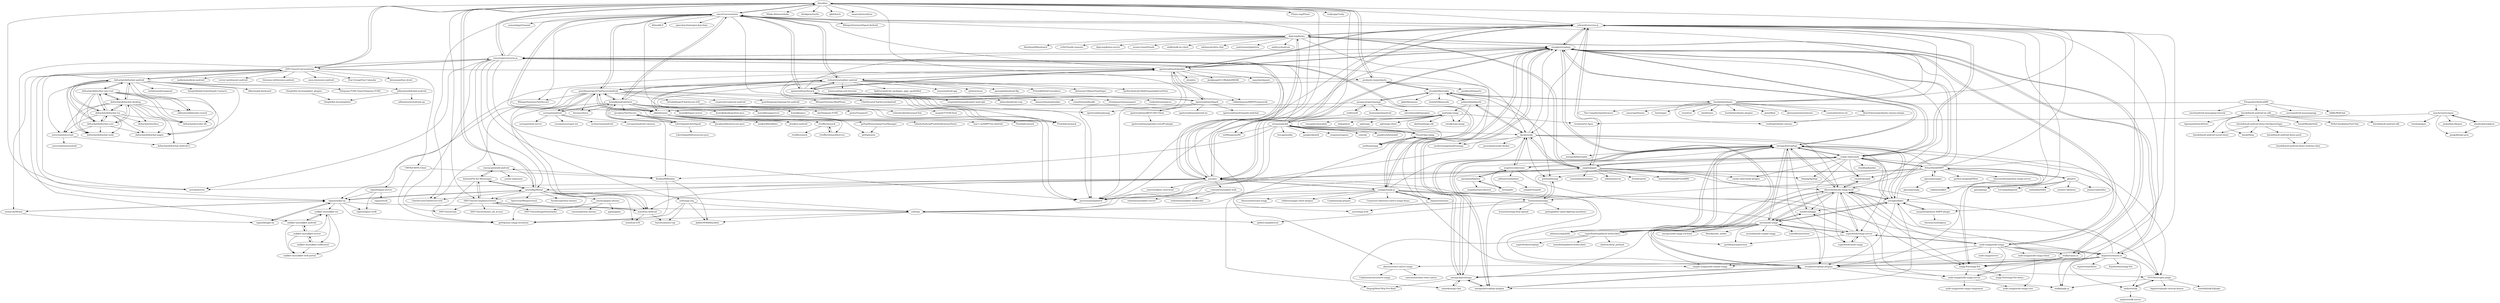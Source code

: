 digraph G {
"dino/dino" -> "siacs/Conversations"
"dino/dino" -> "movim/movim" ["e"=1]
"dino/dino" -> "conversejs/converse.js"
"dino/dino" -> "iNPUTmice/Conversations"
"dino/dino" -> "anurodhp/Monal"
"dino/dino" -> "profanity-im/profanity"
"dino/dino" -> "Nheko-Reborn/nheko" ["e"=1]
"dino/dino" -> "bleakgrey/tootle" ["e"=1]
"dino/dino" -> "gkdr/lurch" ["e"=1]
"dino/dino" -> "omarroth/invidious" ["e"=1]
"dino/dino" -> "processone/ejabberd" ["e"=1]
"dino/dino" -> "iNPUTmice/ComplianceTester"
"dino/dino" -> "Plume-org/Plume" ["e"=1]
"dino/dino" -> "xsf/xeps"
"dino/dino" -> "tuskyapp/Tusky" ["e"=1]
"strophe/strophejs" -> "strophe/strophejs-plugins"
"strophe/strophejs" -> "jcbrand/converse.js"
"strophe/strophejs" -> "xmppjs/xmpp.js"
"strophe/strophejs" -> "metajack/profxmpp"
"strophe/strophejs" -> "metajack/strophejs"
"strophe/strophejs" -> "jsxc/jsxc"
"strophe/strophejs" -> "conversejs/converse.js"
"strophe/strophejs" -> "processone/ejabberd" ["e"=1]
"strophe/strophejs" -> "legastero/stanza.io"
"strophe/strophejs" -> "node-xmpp/node-xmpp"
"strophe/strophejs" -> "candy-chat/candy"
"strophe/strophejs" -> "igniterealtime/Openfire"
"strophe/strophejs" -> "dhruvbird/node-xmpp-bosh"
"strophe/strophejs" -> "sstrigler/JSJaC"
"strophe/strophejs" -> "legastero/stanza"
"deltachat/deltachat-core-rust" -> "deltachat/deltachat-desktop"
"deltachat/deltachat-core-rust" -> "deltachat/deltachat-ios"
"deltachat/deltachat-core-rust" -> "deltachat/deltachat-android"
"deltachat/deltachat-core-rust" -> "deltachat/provider-db"
"deltachat/deltachat-core-rust" -> "deltachat/deltachat-pages"
"deltachat/deltachat-core-rust" -> "deltachat/deltachat-node"
"deltachat/deltachat-core-rust" -> "adbenitez/deltachat-cursed"
"deltachat/deltachat-core-rust" -> "deltachat/deltachat-core"
"deltachat/deltachat-core-rust" -> "deltachat/deltachat-android-ii"
"deltachat/deltachat-desktop" -> "deltachat/deltachat-android"
"deltachat/deltachat-desktop" -> "deltachat/deltachat-core-rust"
"deltachat/deltachat-desktop" -> "deltachat/deltachat-ios"
"deltachat/deltachat-desktop" -> "deltachat/deltachat-core"
"deltachat/deltachat-desktop" -> "deltachat/provider-db"
"deltachat/deltachat-desktop" -> "deltachat/deltachat-node"
"deltachat/deltachat-desktop" -> "adbenitez/deltachat-cursed"
"deltachat/deltachat-desktop" -> "deltachat/deltachat-pages"
"deltachat/deltachat-desktop" -> "autocrypt/autocrypt"
"deltachat/deltachat-desktop" -> "deltachat/deltachat-android-ii"
"deltachat/deltachat-desktop" -> "deltachat/interface"
"bjc/prosody" -> "prosody/prosody-docker"
"bjc/prosody" -> "negativecode/vines"
"bjc/prosody" -> "jappix/jappix"
"bjc/prosody" -> "ESTOS/strophe.jingle"
"bjc/prosody" -> "strophe/strophejs"
"bjc/prosody" -> "jabberd2/jabberd2"
"bjc/prosody" -> "metajack/strophejs"
"bjc/prosody" -> "poezio/slixmpp"
"bjc/prosody" -> "xsf/xeps"
"bjc/prosody" -> "modernxmpp/modernxmpp"
"bjc/prosody" -> "dhruvbird/node-xmpp-bosh"
"legastero/stanza" -> "xmppjs/xmpp.js"
"legastero/stanza" -> "nioc/xmpp-web"
"jabberd2/jabberd2" -> "strophe/libstrophe"
"jabberd2/jabberd2" -> "bjc/prosody"
"jabberd2/jabberd2" -> "mattn/go-xmpp"
"jabberd2/jabberd2" -> "ratnikov/go-xmpp"
"deltachat/deltachat-android" -> "deltachat/deltachat-desktop"
"deltachat/deltachat-android" -> "deltachat/deltachat-core"
"deltachat/deltachat-android" -> "deltachat/deltachat-core-rust"
"deltachat/deltachat-android" -> "deltachat/deltachat-ios"
"deltachat/deltachat-android" -> "deltachat/deltachat-pages"
"deltachat/deltachat-android" -> "autocrypt/autocrypt"
"deltachat/deltachat-android" -> "rkkr/simple-keyboard" ["e"=1]
"deltachat/deltachat-android" -> "deltachat/provider-db"
"deltachat/deltachat-android" -> "deltachat/deltachat-node"
"deltachat/deltachat-android" -> "adbenitez/deltachat-cursed"
"deltachat/deltachat-android" -> "iNPUTmice/Conversations"
"deltachat/deltachat-android" -> "adbenitez/deltalab-android"
"deltachat/deltachat-android" -> "neilalexander/yggmail" ["e"=1]
"deltachat/deltachat-android" -> "SimpleMobileTools/Simple-Contacts" ["e"=1]
"deltachat/deltachat-android" -> "Telegram-FOSS-Team/Telegram-FOSS" ["e"=1]
"siacs/Conversations" -> "redsolution/xabber-android"
"siacs/Conversations" -> "dino/dino"
"siacs/Conversations" -> "igniterealtime/Smack"
"siacs/Conversations" -> "guardianproject/ChatSecureAndroid"
"siacs/Conversations" -> "k9mail/k-9" ["e"=1]
"siacs/Conversations" -> "processone/ejabberd" ["e"=1]
"siacs/Conversations" -> "open-keychain/open-keychain" ["e"=1]
"siacs/Conversations" -> "ChatSecure/ChatSecure-iOS" ["e"=1]
"siacs/Conversations" -> "pfleidi/yaxim"
"siacs/Conversations" -> "WhisperSystems/TextSecure" ["e"=1]
"siacs/Conversations" -> "kontalk/androidclient"
"siacs/Conversations" -> "WhisperSystems/Signal-Android" ["e"=1]
"siacs/Conversations" -> "osmandapp/Osmand" ["e"=1]
"siacs/Conversations" -> "jcbrand/converse.js"
"siacs/Conversations" -> "Flowdalic/asmack" ["e"=1]
"maxpowel/jQuery-XMPP-plugin" -> "sstrigler/JSJaC"
"maxpowel/jQuery-XMPP-plugin" -> "theozaurus/frabjous"
"deltachat/deltachat-core" -> "deltachat/deltachat-android"
"deltachat/deltachat-core" -> "deltachat/deltachat-ios"
"deltachat/deltachat-core" -> "deltachat/deltachat-pages"
"deltachat/deltachat-core" -> "deltachat/deltachat-node"
"deltachat/deltachat-core" -> "autocrypt/autocrypt"
"deltachat/deltachat-core" -> "deltachat/deltachat-desktop"
"xmppjs/xmpp.js" -> "strophe/strophejs"
"xmppjs/xmpp.js" -> "conversejs/converse.js"
"xmppjs/xmpp.js" -> "legastero/stanza"
"xmppjs/xmpp.js" -> "simple-xmpp/node-simple-xmpp"
"xmppjs/xmpp.js" -> "jsxc/jsxc"
"xmppjs/xmpp.js" -> "strophe/strophejs-plugins"
"xmppjs/xmpp.js" -> "telldus/xmppjs-client-plugins"
"xmppjs/xmpp.js" -> "legastero/stanza.io"
"xmppjs/xmpp.js" -> "processone/ejabberd" ["e"=1]
"xmppjs/xmpp.js" -> "Crypho/xmpp-plugins"
"xmppjs/xmpp.js" -> "ConnectyCube/react-native-xmpp-demo"
"xmppjs/xmpp.js" -> "aksonov/react-native-xmpp"
"xmppjs/xmpp.js" -> "bjc/prosody"
"xmppjs/xmpp.js" -> "horazont/aioxmpp"
"xmppjs/xmpp.js" -> "bluszcz/awesome-xmpp"
"conversejs/converse.js" -> "xmppjs/xmpp.js"
"conversejs/converse.js" -> "strophe/strophejs"
"conversejs/converse.js" -> "dino/dino"
"conversejs/converse.js" -> "jsxc/jsxc"
"conversejs/converse.js" -> "legastero/stanza"
"conversejs/converse.js" -> "iNPUTmice/Conversations"
"conversejs/converse.js" -> "xsf/xmpp.org"
"conversejs/converse.js" -> "processone/ejabberd" ["e"=1]
"conversejs/converse.js" -> "igniterealtime/Openfire"
"conversejs/converse.js" -> "tigase/siskin-im"
"conversejs/converse.js" -> "anurodhp/Monal"
"conversejs/converse.js" -> "movim/movim" ["e"=1]
"conversejs/converse.js" -> "cmeng-git/atalk-android"
"conversejs/converse.js" -> "siacs/Conversations"
"conversejs/converse.js" -> "iNPUTmice/caas"
"JavaJens/TextSecure" -> "xmikos/fdroiddata"
"JavaJens/TextSecure" -> "JavaJens/libtextsecure-java"
"JavaJens/TextSecure" -> "LibreSignal/LibreSignal"
"boothj5/profanity" -> "ReneVolution/profanity-omemo-plugin"
"boothj5/profanity" -> "boothj5/profanity-plugins"
"boothj5/profanity" -> "strophe/libstrophe"
"boothj5/profanity" -> "geier/khal" ["e"=1]
"boothj5/profanity" -> "dino/dino"
"boothj5/profanity" -> "reedts/profanity-omemo"
"boothj5/profanity" -> "siacs/Conversations"
"boothj5/profanity" -> "akrennmair/newsbeuter" ["e"=1]
"boothj5/profanity" -> "cryptodotis/irssi-otr" ["e"=1]
"boothj5/profanity" -> "The-Compiler/qutebrowser" ["e"=1]
"boothj5/profanity" -> "naxuroqa/Venom" ["e"=1]
"boothj5/profanity" -> "jcbrand/converse.js"
"boothj5/profanity" -> "hut/ranger" ["e"=1]
"boothj5/profanity" -> "irssi/irssi" ["e"=1]
"boothj5/profanity" -> "sboli/twmn" ["e"=1]
"candy-chat/candy" -> "candy-chat/candy-plugins"
"candy-chat/candy" -> "jcbrand/converse.js"
"candy-chat/candy" -> "metajack/strophejs"
"candy-chat/candy" -> "jappix/jappix"
"candy-chat/candy" -> "strophe/strophejs"
"candy-chat/candy" -> "metajack/strophejs-plugins"
"candy-chat/candy" -> "sstrigler/JSJaC"
"candy-chat/candy" -> "strophe/strophejs-plugins"
"candy-chat/candy" -> "metajack/profxmpp"
"candy-chat/candy" -> "negativecode/vines"
"candy-chat/candy" -> "cloudfuji/kandan" ["e"=1]
"candy-chat/candy" -> "twonds/punjab"
"candy-chat/candy" -> "thepug/Speeqe"
"candy-chat/candy" -> "fritzy/SleekXMPP"
"candy-chat/candy" -> "ESTOS/strophe.jingle"
"node-xmpp/node-xmpp" -> "superfeedr/xmpp-server"
"node-xmpp/node-xmpp" -> "node-xmpp/node-xmpp-server"
"node-xmpp/node-xmpp" -> "simple-xmpp/node-simple-xmpp"
"node-xmpp/node-xmpp" -> "strophe/strophejs"
"node-xmpp/node-xmpp" -> "dhruvbird/node-xmpp-bosh"
"node-xmpp/node-xmpp" -> "node-xmpp/node-xmpp-client"
"node-xmpp/node-xmpp" -> "node-xmpp/server"
"node-xmpp/node-xmpp" -> "legastero/stanza.io"
"node-xmpp/node-xmpp" -> "andyet/otalk"
"node-xmpp/node-xmpp" -> "otalk/stanza.io"
"node-xmpp/node-xmpp" -> "strophe/strophejs-plugins"
"node-xmpp/node-xmpp" -> "jcbrand/converse.js"
"surespot/android" -> "surespot/web-server"
"surespot/android" -> "surespot/surespot-ios"
"surespot/android" -> "kontalk/androidclient"
"surespot/android" -> "guardianproject/ChatSecureAndroid"
"surespot/android" -> "cyclestreets/android" ["e"=1]
"surespot/android" -> "surespot/android-common"
"guardianproject/ChatSecureAndroid" -> "siacs/Conversations"
"guardianproject/ChatSecureAndroid" -> "redsolution/xabber-android"
"guardianproject/ChatSecureAndroid" -> "jitsi/jitsi-android" ["e"=1]
"guardianproject/ChatSecureAndroid" -> "WhisperSystems/TextSecure" ["e"=1]
"guardianproject/ChatSecureAndroid" -> "ChatSecure/ChatSecure-iOS" ["e"=1]
"guardianproject/ChatSecureAndroid" -> "WhisperSystems/RedPhone" ["e"=1]
"guardianproject/ChatSecureAndroid" -> "kontalk/androidclient"
"guardianproject/ChatSecureAndroid" -> "pfleidi/yaxim"
"guardianproject/ChatSecureAndroid" -> "zom/Zom-Android"
"guardianproject/ChatSecureAndroid" -> "Astonex/Antox" ["e"=1]
"guardianproject/ChatSecureAndroid" -> "chrisballinger/ChatSecure-iOS"
"guardianproject/ChatSecureAndroid" -> "surespot/android"
"guardianproject/ChatSecureAndroid" -> "ChatSecure/ChatSecureAndroid"
"guardianproject/ChatSecureAndroid" -> "cryptocat/cryptocat-android" ["e"=1]
"guardianproject/ChatSecureAndroid" -> "guardianproject/gnupg-for-android" ["e"=1]
"metajack/strophejs" -> "metajack/strophejs-plugins"
"metajack/strophejs" -> "sstrigler/JSJaC"
"metajack/strophejs" -> "astro/node-xmpp"
"metajack/strophejs" -> "metajack/profxmpp"
"metajack/strophejs" -> "strophe/strophejs"
"metajack/strophejs" -> "superfeedr/ejabberd-websockets"
"metajack/strophejs" -> "twonds/punjab"
"metajack/strophejs" -> "candy-chat/candy"
"metajack/strophejs" -> "abhinavsingh/JAXL"
"metajack/strophejs" -> "dhruvbird/node-xmpp-bosh"
"metajack/strophejs" -> "mwild1/xmppjs"
"metajack/strophejs" -> "metajack/libstrophe"
"metajack/strophejs" -> "maxpowel/jQuery-XMPP-plugin"
"metajack/strophejs" -> "superfeedr/xmpp-server"
"metajack/strophejs" -> "strophe/strophejs-plugins"
"redsolution/xabber-android" -> "siacs/Conversations"
"redsolution/xabber-android" -> "Flowdalic/asmack" ["e"=1]
"redsolution/xabber-android" -> "igniterealtime/Smack"
"redsolution/xabber-android" -> "Splitter/android_packages_apps_apolloMod" ["e"=1]
"redsolution/xabber-android" -> "pfleidi/yaxim"
"redsolution/xabber-android" -> "guardianproject/ChatSecureAndroid"
"redsolution/xabber-android" -> "eoecn/android-app" ["e"=1]
"redsolution/xabber-android" -> "qii/weiciyuan" ["e"=1]
"redsolution/xabber-android" -> "openaphid/android-flip" ["e"=1]
"redsolution/xabber-android" -> "Prototik/HoloEverywhere" ["e"=1]
"redsolution/xabber-android" -> "jfeinstein10/JazzyViewPager" ["e"=1]
"redsolution/xabber-android" -> "tjerkw/Android-SlideExpandableListView" ["e"=1]
"redsolution/xabber-android" -> "processone/ejabberd" ["e"=1]
"redsolution/xabber-android" -> "igniterealtime/Openfire"
"redsolution/xabber-android" -> "bauerca/drag-sort-listview" ["e"=1]
"iNPUTmice/Conversations" -> "dino/dino"
"iNPUTmice/Conversations" -> "tigase/siskin-im"
"iNPUTmice/Conversations" -> "conversejs/converse.js"
"iNPUTmice/Conversations" -> "mollyim/mollyim-android" ["e"=1]
"iNPUTmice/Conversations" -> "vector-im/element-android" ["e"=1]
"iNPUTmice/Conversations" -> "threema-ch/threema-android" ["e"=1]
"iNPUTmice/Conversations" -> "deltachat/deltachat-android"
"iNPUTmice/Conversations" -> "monal-im/Monal"
"iNPUTmice/Conversations" -> "movim/movim" ["e"=1]
"iNPUTmice/Conversations" -> "oxen-io/session-android" ["e"=1]
"iNPUTmice/Conversations" -> "profanity-im/profanity"
"iNPUTmice/Conversations" -> "Etar-Group/Etar-Calendar" ["e"=1]
"iNPUTmice/Conversations" -> "snikket-im/snikket-android"
"iNPUTmice/Conversations" -> "kitsunyan/foxy-droid" ["e"=1]
"iNPUTmice/Conversations" -> "UWPX/UWPX-Client"
"jcbrand/converse.js" -> "candy-chat/candy"
"jcbrand/converse.js" -> "strophe/strophejs"
"jcbrand/converse.js" -> "jsxc/jsxc"
"jcbrand/converse.js" -> "jappix/jappix"
"jcbrand/converse.js" -> "digicoop/kaiwa"
"jcbrand/converse.js" -> "siacs/Conversations"
"jcbrand/converse.js" -> "strophe/strophejs-plugins"
"jcbrand/converse.js" -> "processone/ejabberd" ["e"=1]
"jcbrand/converse.js" -> "legastero/stanza.io"
"jcbrand/converse.js" -> "otalk/stanza.io"
"jcbrand/converse.js" -> "bjc/prosody"
"jcbrand/converse.js" -> "sstrigler/JSJaC"
"jcbrand/converse.js" -> "dino/dino"
"jcbrand/converse.js" -> "xmpp-ftw/xmpp-ftw"
"jcbrand/converse.js" -> "igniterealtime/Openfire"
"igniterealtime/Openfire" -> "igniterealtime/Smack"
"igniterealtime/Openfire" -> "igniterealtime/Spark"
"igniterealtime/Openfire" -> "strophe/strophejs"
"igniterealtime/Openfire" -> "processone/ejabberd" ["e"=1]
"igniterealtime/Openfire" -> "Flowdalic/asmack" ["e"=1]
"igniterealtime/Openfire" -> "siacs/Conversations"
"igniterealtime/Openfire" -> "redsolution/xabber-android"
"igniterealtime/Openfire" -> "conversejs/converse.js"
"igniterealtime/Openfire" -> "jitsi/jitsi" ["e"=1]
"igniterealtime/Openfire" -> "tigase/tigase-server"
"igniterealtime/Openfire" -> "robbiehanson/XMPPFramework" ["e"=1]
"igniterealtime/Openfire" -> "JackJiang2011/MobileIMSDK" ["e"=1]
"igniterealtime/Openfire" -> "esl/MongooseIM" ["e"=1]
"igniterealtime/Openfire" -> "mpusher/mpush" ["e"=1]
"igniterealtime/Openfire" -> "jcbrand/converse.js"
"ortuman/jackal" -> "FluuxIO/go-xmpp"
"ortuman/jackal" -> "mellium/xmpp"
"ortuman/jackal" -> "mattn/go-xmpp"
"ortuman/jackal" -> "oragono/oragono" ["e"=1]
"ortuman/jackal" -> "dino/dino"
"ortuman/jackal" -> "KaidanIM/Kaidan"
"ortuman/jackal" -> "cznic/ql" ["e"=1]
"ortuman/jackal" -> "esl/MongooseIM" ["e"=1]
"ortuman/jackal" -> "conversejs/converse.js"
"ortuman/jackal" -> "gojektech/heimdall" ["e"=1]
"ortuman/jackal" -> "bjc/prosody"
"ortuman/jackal" -> "foxcpp/maddy" ["e"=1]
"ortuman/jackal" -> "google/skylark" ["e"=1]
"ortuman/jackal" -> "nioc/xmpp-web"
"ortuman/jackal" -> "processone/ejabberd" ["e"=1]
"profanity-im/profanity" -> "dino/dino"
"profanity-im/profanity" -> "paulfariello/aparte"
"profanity-im/profanity" -> "strophe/libstrophe"
"profanity-im/profanity" -> "modernxmpp/modernxmpp"
"profanity-im/profanity" -> "tigase/siskin-im"
"qxmpp-project/qxmpp" -> "KaidanIM/Kaidan"
"qxmpp-project/qxmpp" -> "strophe/libstrophe"
"qxmpp-project/qxmpp" -> "nitroshare/qhttpengine" ["e"=1]
"qxmpp-project/qxmpp" -> "swift/swift"
"qxmpp-project/qxmpp" -> "benlau/quickandroid" ["e"=1]
"astro/node-xmpp" -> "mwild1/xmppjs"
"astro/node-xmpp" -> "superfeedr/node-xmpp"
"astro/node-xmpp" -> "superfeedr/xmpp-server"
"astro/node-xmpp" -> "metajack/strophejs"
"astro/node-xmpp" -> "jaredhanson/junction"
"astro/node-xmpp" -> "arunoda/node-simple-xmpp"
"astro/node-xmpp" -> "superfeedr/ejabberd-websockets"
"astro/node-xmpp" -> "dhruvbird/node-xmpp-bosh"
"astro/node-xmpp" -> "sstrigler/JSJaC"
"astro/node-xmpp" -> "abhinavsingh/JAXL"
"astro/node-xmpp" -> "simple-xmpp/node-simple-xmpp"
"astro/node-xmpp" -> "LearnBoost/cluster" ["e"=1]
"astro/node-xmpp" -> "anoopc/node-xmpp-via-bosh"
"astro/node-xmpp" -> "Marak/node_mailer" ["e"=1]
"astro/node-xmpp" -> "metajack/profxmpp"
"ln/xmpp4r" -> "sprsquish/blather"
"omemo/gajim-omemo" -> "iNPUTmice/ImageDownloader"
"omemo/gajim-omemo" -> "gajim/gajim"
"omemo/gajim-omemo" -> "omemo/python-omemo"
"igniterealtime/Spark" -> "igniterealtime/Openfire"
"igniterealtime/Spark" -> "igniterealtime/Smack"
"igniterealtime/Spark" -> "igniterealtime/jxmpp"
"igniterealtime/Spark" -> "igniterealtime/Fastpath-webchat"
"igniterealtime/Spark" -> "igniterealtime/REST-API-Client"
"igniterealtime/Spark" -> "igniterealtime/asterisk-im"
"tigase/beagle-im" -> "tigase/siskin-im"
"ReneVolution/profanity-omemo-plugin" -> "reedts/profanity-omemo"
"thisismedium/python-xmpp-server" -> "ralphm/wokkel"
"igniterealtime/Smack" -> "igniterealtime/Openfire"
"igniterealtime/Smack" -> "Flowdalic/asmack" ["e"=1]
"igniterealtime/Smack" -> "igniterealtime/Spark"
"igniterealtime/Smack" -> "redsolution/xabber-android"
"igniterealtime/Smack" -> "siacs/Conversations"
"igniterealtime/Smack" -> "rockerhieu/emojicon" ["e"=1]
"igniterealtime/Smack" -> "strophe/strophejs"
"igniterealtime/Smack" -> "processone/ejabberd" ["e"=1]
"igniterealtime/Smack" -> "singwhatiwanna/dynamic-load-apk" ["e"=1]
"igniterealtime/Smack" -> "jdamcd/android-crop" ["e"=1]
"igniterealtime/Smack" -> "igniterealtime/jxmpp"
"igniterealtime/Smack" -> "dannytiehui/androidpn" ["e"=1]
"igniterealtime/Smack" -> "yixia/VitamioBundle" ["e"=1]
"igniterealtime/Smack" -> "robbiehanson/XMPPFramework" ["e"=1]
"igniterealtime/Smack" -> "chrisbanes/cheesesquare" ["e"=1]
"bmob/bmob-android-im-sdk" -> "bmob/bmob-android-demo-thirdpartylogin"
"bmob/bmob-android-im-sdk" -> "bmob/bmob-android-social-share"
"bmob/bmob-android-im-sdk" -> "bmob/Shop"
"bmob/bmob-android-im-sdk" -> "bmob/Wonderful2"
"bmob/bmob-android-im-sdk" -> "HelloChenJinJun/TestChat" ["e"=1]
"bmob/bmob-android-im-sdk" -> "bmob/bmob-android-sdk"
"bmob/bmob-android-im-sdk" -> "tigerguixh/QuickNews" ["e"=1]
"deltachat/deltachat-ios" -> "deltachat/deltachat-pages"
"deltachat/deltachat-ios" -> "deltachat/deltachat-core-rust"
"deltachat/deltachat-ios" -> "deltachat/deltachat-core"
"deltachat/deltachat-ios" -> "deltachat/deltachat-android"
"deltachat/deltachat-ios" -> "deltachat/provider-db"
"deltachat/deltachat-ios" -> "deltachat/deltachat-desktop"
"deltachat/deltachat-ios" -> "deltachat/deltachat-node"
"deltachat/deltachat-ios" -> "autocrypt/autocrypt"
"deltachat/deltachat-ios" -> "deltachat/interface"
"kontalk/androidclient" -> "kontalk/desktopclient-java"
"kontalk/androidclient" -> "LibreSignal/LibreSignal"
"kontalk/androidclient" -> "kontalk/xmppserver"
"kontalk/androidclient" -> "zom/Zom-Android"
"kontalk/androidclient" -> "guardianproject/ChatSecureAndroid"
"kontalk/androidclient" -> "siacs/Conversations"
"kontalk/androidclient" -> "kontalk/specs"
"kontalk/androidclient" -> "JavaJens/TextSecure"
"kontalk/androidclient" -> "slp/Telegram-FOSS"
"kontalk/androidclient" -> "grote/Transportr" ["e"=1]
"kontalk/androidclient" -> "surespot/android"
"kontalk/androidclient" -> "kontalk/tigase-server"
"kontalk/androidclient" -> "redsolution/xabber-android"
"kontalk/androidclient" -> "pfleidi/yaxim"
"kontalk/androidclient" -> "Astonex/Antox" ["e"=1]
"mattn/go-xmpp" -> "ratnikov/go-xmpp"
"mattn/go-xmpp" -> "FluuxIO/go-xmpp"
"mattn/go-xmpp" -> "mellium/xmpp"
"mattn/go-xmpp" -> "ortuman/jackal"
"mattn/go-xmpp" -> "nf/goplayer" ["e"=1]
"mattn/go-xmpp" -> "virushuo/Go-Apns"
"mattn/go-xmpp" -> "agl/xmpp" ["e"=1]
"mattn/go-xmpp" -> "agl/xmpp-client" ["e"=1]
"mattn/go-xmpp" -> "skelterjohn/go.uik" ["e"=1]
"mattn/go-xmpp" -> "remogatto/mandala" ["e"=1]
"jsxc/jsxc" -> "strophe/strophejs"
"jsxc/jsxc" -> "jappix/jappix"
"jsxc/jsxc" -> "conversejs/converse.js"
"jsxc/jsxc" -> "jcbrand/converse.js"
"jsxc/jsxc" -> "digicoop/kaiwa"
"jsxc/jsxc" -> "xmppjs/xmpp.js"
"jsxc/jsxc" -> "strophe/strophejs-plugins"
"jsxc/jsxc" -> "anurodhp/Monal"
"jsxc/jsxc" -> "movim/movim" ["e"=1]
"jsxc/jsxc" -> "redsolution/xabber-web"
"jsxc/jsxc" -> "xmpp-ftw/xmpp-ftw"
"jsxc/jsxc" -> "nextcloud/jsxc.nextcloud"
"jsxc/jsxc" -> "zom/Zom-Android"
"jsxc/jsxc" -> "iNPUTmice/ComplianceTester"
"jsxc/jsxc" -> "dino/dino"
"igniterealtime/REST-API-Client" -> "igniterealtime/openfire-restAPI-plugin"
"bmob/bmob-android-demo-thirdpartylogin" -> "bmob/bmob-android-social-share"
"bmob/bmob-android-demo-thirdpartylogin" -> "bmob/Shop"
"bmob/bmob-android-demo-thirdpartylogin" -> "bmob/bmob-android-demo-realtime-data"
"bmob/bmob-android-demo-thirdpartylogin" -> "bmob/bmob-android-demo-push"
"aksonov/react-native-xmpp" -> "easemob/webim-react-native" ["e"=1]
"aksonov/react-native-xmpp" -> "Coditation/reactnative-xmpp"
"redsolution/xabber-web" -> "redsolution/xabber-websocket"
"redsolution/xabber-web" -> "redsolution/xabber-server"
"metajack/profxmpp" -> "strophe/strophejs-plugins"
"metajack/profxmpp" -> "metajack/strophejs-plugins"
"metajack/profxmpp" -> "strophe/strophejs"
"metajack/profxmpp" -> "metajack/strophejs"
"metajack/profxmpp" -> "szimek/xmpp-chat"
"metajack/profxmpp" -> "thepug/Mod-Http-Pre-Bind"
"Pirngruber/AndroidIM" -> "serso/android-messengerpp"
"Pirngruber/AndroidIM" -> "pfleidi/yaxim"
"Pirngruber/AndroidIM" -> "hillfly/WifiChat" ["e"=1]
"Pirngruber/AndroidIM" -> "sinch/android-messaging-tutorial"
"Pirngruber/AndroidIM" -> "bmob/bmob-android-im-sdk"
"negativecode/vines" -> "sprsquish/blather"
"negativecode/vines" -> "adhearsion/blather"
"negativecode/vines" -> "metajack/strophejs"
"negativecode/vines" -> "ln/xmpp4r"
"negativecode/vines" -> "bjc/prosody"
"negativecode/vines" -> "superfeedr/xmpp-server"
"bmob/bmob-android-demo-push" -> "bmob/bmob-android-demo-realtime-data"
"digicoop/kaiwa" -> "digicoop/kaiwa-server"
"digicoop/kaiwa" -> "jsxc/jsxc"
"digicoop/kaiwa" -> "jcbrand/converse.js"
"digicoop/kaiwa" -> "otalk/stanza.io"
"digicoop/kaiwa" -> "moose-team/friends" ["e"=1]
"digicoop/kaiwa" -> "jappix/jappix"
"digicoop/kaiwa" -> "otalk/otalk-im-client"
"digicoop/kaiwa" -> "sdelements/lets-chat" ["e"=1]
"digicoop/kaiwa" -> "siacs/Conversations"
"digicoop/kaiwa" -> "strophe/strophejs"
"digicoop/kaiwa" -> "bjc/prosody"
"digicoop/kaiwa" -> "mattermost/platform" ["e"=1]
"digicoop/kaiwa" -> "andryyy/mailcow" ["e"=1]
"digicoop/kaiwa" -> "libreboard/libreboard" ["e"=1]
"digicoop/kaiwa" -> "rc0x03/node-osmosis" ["e"=1]
"sstrigler/JSJaC" -> "metajack/strophejs"
"sstrigler/JSJaC" -> "maxpowel/jQuery-XMPP-plugin"
"sstrigler/JSJaC" -> "metajack/strophejs-plugins"
"sstrigler/JSJaC" -> "dhruvbird/node-xmpp-bosh"
"sstrigler/JSJaC" -> "strophe/strophejs-plugins"
"sstrigler/JSJaC" -> "strophe/strophejs"
"sstrigler/JSJaC" -> "astro/node-xmpp"
"sstrigler/JSJaC" -> "ESTOS/strophe.jingle"
"sstrigler/JSJaC" -> "mwild1/xmppjs"
"sstrigler/JSJaC" -> "candy-chat/candy"
"xsf/xmpp.org" -> "xsf/xeps"
"xsf/xmpp.org" -> "ge0rg/easy-xmpp-invitation"
"xsf/xmpp.org" -> "bascht/omemo-top"
"xsf/xmpp.org" -> "JabberSPAM/blacklist"
"FluuxIO/go-xmpp" -> "mellium/xmpp"
"FluuxIO/go-xmpp" -> "ortuman/jackal"
"mellium/xmpp" -> "FluuxIO/go-xmpp"
"superfeedr/xmpp-server" -> "superfeedr/node-xmpp"
"superfeedr/xmpp-server" -> "dhruvbird/node-xmpp-bosh"
"superfeedr/xmpp-server" -> "node-xmpp/node-xmpp-server"
"superfeedr/xmpp-server" -> "mwild1/xmppjs"
"superfeedr/xmpp-server" -> "astro/node-xmpp"
"superfeedr/xmpp-server" -> "node-xmpp/node-xmpp"
"superfeedr/xmpp-server" -> "jaredhanson/junction"
"cmeng-git/atalk-android" -> "kriztan/Pix-Art-Messenger"
"cmeng-git/atalk-android" -> "yaxim-org/yaxim"
"cmeng-git/atalk-android" -> "KaidanIM/Kaidan"
"andyet/otalk" -> "andyet/otalk-server"
"andyet/otalk" -> "ESTOS/strophe.jingle"
"dhruvbird/node-xmpp-bosh" -> "superfeedr/xmpp-server"
"dhruvbird/node-xmpp-bosh" -> "twonds/punjab"
"dhruvbird/node-xmpp-bosh" -> "jaredhanson/junction"
"dhruvbird/node-xmpp-bosh" -> "node-xmpp/node-xmpp-server"
"dhruvbird/node-xmpp-bosh" -> "superfeedr/ejabberd-websockets"
"dhruvbird/node-xmpp-bosh" -> "xmpp-ftw/xmpp-ftw"
"dhruvbird/node-xmpp-bosh" -> "metajack/strophejs"
"dhruvbird/node-xmpp-bosh" -> "mwild1/xmppjs"
"dhruvbird/node-xmpp-bosh" -> "sstrigler/JSJaC"
"dhruvbird/node-xmpp-bosh" -> "astro/node-xmpp"
"dhruvbird/node-xmpp-bosh" -> "superfeedr/node-xmpp"
"legastero/stanza.io" -> "xmpp-ftw/xmpp-ftw"
"legastero/stanza.io" -> "lloydwatkin/xmpp-ftw"
"legastero/stanza.io" -> "andyet/otalk"
"legastero/stanza.io" -> "strophe/strophejs"
"legastero/stanza.io" -> "ESTOS/strophe.jingle"
"legastero/stanza.io" -> "stpeter/manifesto"
"legastero/stanza.io" -> "strophe/strophejs-plugins"
"legastero/stanza.io" -> "dhruvbird/node-xmpp-bosh"
"legastero/stanza.io" -> "aksonov/react-native-xmpp"
"legastero/stanza.io" -> "simple-xmpp/node-simple-xmpp"
"legastero/stanza.io" -> "sstrigler/JSJaC"
"legastero/stanza.io" -> "otalk/jingle.js"
"node-xmpp/node-xmpp-server" -> "node-xmpp/node-xmpp-core"
"node-xmpp/node-xmpp-server" -> "node-xmpp/node-xmpp-component"
"pfleidi/yaxim" -> "ge0rg/yaxim"
"pfleidi/yaxim" -> "Flowdalic/asmack" ["e"=1]
"pfleidi/yaxim" -> "redsolution/xabber-android"
"pfleidi/yaxim" -> "rtreffer/asmack"
"pfleidi/yaxim" -> "mar-v-in/XMPP-for-Android"
"pfleidi/yaxim" -> "rtreffer/AsmackService"
"pfleidi/yaxim" -> "jitsi/jitsi-android" ["e"=1]
"pfleidi/yaxim" -> "siacs/Conversations"
"pfleidi/yaxim" -> "guardianproject/ChatSecureAndroid"
"pfleidi/yaxim" -> "Flowdalic/smack"
"pfleidi/yaxim" -> "tokudu/AndroidPushNotificationsDemo" ["e"=1]
"pfleidi/yaxim" -> "ge0rg/MemorizingTrustManager"
"superfeedr/ejabberd-websockets" -> "thepug/Mod-Http-Pre-Bind"
"superfeedr/ejabberd-websockets" -> "superfeedr/strophejs"
"superfeedr/ejabberd-websockets" -> "metajack/strophejs"
"superfeedr/ejabberd-websockets" -> "mweibel/ejabberd-websockets"
"superfeedr/ejabberd-websockets" -> "skeltoac/http_prebind"
"superfeedr/ejabberd-websockets" -> "dhruvbird/node-xmpp-bosh"
"xmpp-ftw/xmpp-ftw" -> "xmpp-ftw/xmpp-ftw-demo"
"xmpp-ftw/xmpp-ftw" -> "node-xmpp/node-xmpp-server"
"gbin/err" -> "1stvamp/hippybot"
"gbin/err" -> "embolalia/willie" ["e"=1]
"gbin/err" -> "zoni/err-skeleton"
"gbin/err" -> "fritzy/SleekXMPP"
"gbin/err" -> "jimmycuadra/lita" ["e"=1]
"gbin/err" -> "garoa/pingo"
"rtreffer/asmack" -> "rtreffer/AsmackService"
"rtreffer/asmack" -> "rtreffer/smack"
"iNPUTmice/ComplianceTester" -> "iNPUTmice/omemo_all_access"
"iNPUTmice/ComplianceTester" -> "iNPUTmice/ImageDownloader"
"iNPUTmice/ComplianceTester" -> "zom/Zom-Android"
"iNPUTmice/ComplianceTester" -> "kriztan/Pix-Art-Messenger"
"iNPUTmice/ComplianceTester" -> "iNPUTmice/caas"
"kriztan/Pix-Art-Messenger" -> "ge0rg/easy-xmpp-invitation"
"kriztan/Pix-Art-Messenger" -> "cmeng-git/atalk-android"
"kriztan/Pix-Art-Messenger" -> "iNPUTmice/ComplianceTester"
"kriztan/Pix-Art-Messenger" -> "anurodhp/Monal"
"strophe/libstrophe" -> "metajack/libstrophe"
"strophe/libstrophe" -> "qxmpp-project/qxmpp"
"strophe/libstrophe" -> "poezio/slixmpp"
"strophe/libstrophe" -> "boothj5/profanity"
"strophe/libstrophe" -> "boothj5/libmesode"
"strophe/libstrophe" -> "jabberd2/jabberd2"
"strophe/libstrophe" -> "profanity-im/profanity"
"strophe/libstrophe" -> "gkdr/libomemo" ["e"=1]
"chrisballinger/ChatSecure-iOS" -> "relatedcode/AwesomeChat" ["e"=1]
"chrisballinger/ChatSecure-iOS" -> "mogutt/TTiOSClient" ["e"=1]
"tigase/tigase-server" -> "tigase/stork"
"tigase/tigase-server" -> "tigase/siskin-im"
"tigase/tigase-server" -> "tigase/tigase-swift"
"zom/Zom-Android" -> "zom/Zom-iOS"
"zom/Zom-Android" -> "iNPUTmice/ComplianceTester"
"zom/Zom-Android" -> "bascht/omemo-top"
"otalk/stanza.io" -> "otalk/jingle.js"
"otalk/stanza.io" -> "xmpp-ftw/xmpp-ftw"
"otalk/stanza.io" -> "strophe/strophejs-plugins"
"otalk/stanza.io" -> "node-xmpp/node-xmpp-server"
"otalk/stanza.io" -> "digicoop/kaiwa"
"Jajcus/pyxmpp2" -> "Jajcus/pyxmpp"
"Jajcus/pyxmpp2" -> "fritzy/SleekXMPP"
"fritzy/SleekXMPP" -> "Jajcus/pyxmpp2"
"fritzy/SleekXMPP" -> "ralphm/wokkel"
"fritzy/SleekXMPP" -> "poezio/slixmpp"
"fritzy/SleekXMPP" -> "thisismedium/python-xmpp-server"
"fritzy/SleekXMPP" -> "metajack/strophejs"
"fritzy/SleekXMPP" -> "horazont/aioxmpp"
"fritzy/SleekXMPP" -> "gbin/err"
"fritzy/SleekXMPP" -> "processone/ejabberd" ["e"=1]
"fritzy/SleekXMPP" -> "twonds/punjab"
"fritzy/SleekXMPP" -> "candy-chat/candy"
"fritzy/SleekXMPP" -> "python-imaging/Pillow" ["e"=1]
"fritzy/SleekXMPP" -> "superfeedr/ejabberd-websockets"
"fritzy/SleekXMPP" -> "xmpp-ftw/xmpp-ftw"
"fritzy/SleekXMPP" -> "jcbrand/converse.js"
"fritzy/SleekXMPP" -> "strophe/strophejs"
"monal-im/Monal" -> "tigase/siskin-im"
"monal-im/Monal" -> "tigase/beagle-im"
"poezio/slixmpp" -> "horazont/aioxmpp"
"twonds/punjab" -> "dhruvbird/node-xmpp-bosh"
"szimek/xmpp-chat" -> "metajack/profxmpp"
"anachronistic/apns" -> "alexjlockwood/gcm"
"anachronistic/apns" -> "joekarl/go-libapns"
"anachronistic/apns" -> "googollee/go-gcm"
"anachronistic/apns" -> "virushuo/Go-Apns"
"anachronistic/apns" -> "timehop/apns"
"jappix/jappix" -> "candy-chat/candy"
"jappix/jappix" -> "jsxc/jsxc"
"jappix/jappix" -> "dhruvbird/node-xmpp-bosh"
"jappix/jappix" -> "jcbrand/converse.js"
"jappix/jappix" -> "candy-chat/candy-plugins"
"jappix/jappix" -> "maranda/metronome"
"jappix/jappix" -> "edhelas/movim"
"jappix/jappix" -> "bjc/prosody"
"jappix/jappix" -> "thepug/Speeqe"
"jappix/jappix" -> "szimek/xmpp-chat"
"jappix/jappix" -> "xmpp-ftw/xmpp-ftw"
"jappix/jappix" -> "digicoop/kaiwa"
"jappix/jappix" -> "friendica/red" ["e"=1]
"jappix/jappix" -> "marienfressinaud/FreshRSS" ["e"=1]
"anurodhp/Monal" -> "tigase/siskin-im"
"anurodhp/Monal" -> "kriztan/Pix-Art-Messenger"
"anurodhp/Monal" -> "ge0rg/easy-xmpp-invitation"
"anurodhp/Monal" -> "cmeng-git/atalk-android"
"anurodhp/Monal" -> "xsf/xeps"
"anurodhp/Monal" -> "zom/Zom-Android"
"anurodhp/Monal" -> "ChatSecure/ChatSecure-iOS" ["e"=1]
"anurodhp/Monal" -> "iNPUTmice/ComplianceTester"
"anurodhp/Monal" -> "zom/Zom-iOS"
"anurodhp/Monal" -> "Syndace/python-omemo"
"anurodhp/Monal" -> "dino/dino"
"anurodhp/Monal" -> "omemo/gajim-omemo"
"anurodhp/Monal" -> "SpectrumIM/spectrum2"
"tigase/siskin-im" -> "tigase/beagle-im"
"tigase/siskin-im" -> "tigase/tigase-swift"
"tigase/siskin-im" -> "monal-im/Monal"
"tigase/siskin-im" -> "ge0rg/easy-xmpp-invitation"
"tigase/siskin-im" -> "xsf/xeps"
"tigase/siskin-im" -> "anurodhp/Monal"
"tigase/siskin-im" -> "snikket-im/snikket-ios"
"LibreSignal/LibreSignal" -> "JavaJens/TextSecure"
"LibreSignal/LibreSignal" -> "kontalk/androidclient"
"LibreSignal/LibreSignal" -> "LibreSignal/libtextsecure-java"
"swift/swift" -> "qxmpp-project/qxmpp"
"swift/swift" -> "xsf/xeps"
"adhearsion/blather" -> "xmpp4r/xmpp4r"
"adbenitez/deltalab-android" -> "SimpleBot-Inc/simplebot"
"adbenitez/deltalab-android" -> "adbenitez/writefreely-py"
"ge0rg/MemorizingTrustManager" -> "ge0rg/yaxim"
"node-xmpp/node-xmpp-client" -> "node-xmpp/node-xmpp-core"
"autocrypt/autocrypt" -> "autocrypt/memoryhole"
"autocrypt/autocrypt" -> "deltachat/deltachat-android-ii"
"SimpleBot-Inc/simplebot_plugins" -> "SimpleBot-Inc/simplebot"
"sprsquish/blather" -> "ln/xmpp4r"
"sprsquish/blather" -> "mojodna/switchboard"
"sprsquish/blather" -> "negativecode/vines"
"ESTOS/strophe.jingle" -> "mweibel/sdpToJingle"
"ESTOS/strophe.jingle" -> "legastero/jingle-interop-demos"
"ESTOS/strophe.jingle" -> "otalk/jingle.js"
"ESTOS/strophe.jingle" -> "andyet/otalk"
"horazont/aioxmpp" -> "poezio/slixmpp"
"horazont/aioxmpp" -> "horazont/xmpp-http-upload"
"horazont/aioxmpp" -> "xsf/xeps"
"horazont/aioxmpp" -> "jabbercat/jabbercat"
"horazont/aioxmpp" -> "ge0rg/jabber-spam-fighting-manifesto"
"mwild1/xmppjs" -> "astro/node-xmpp"
"UWPX/UWPX-Client" -> "ge0rg/easy-xmpp-invitation"
"UWPX/UWPX-Client" -> "KaidanIM/Kaidan"
"snikket-im/snikket-server" -> "snikket-im/snikket-android"
"snikket-im/snikket-server" -> "snikket-im/snikket-selfhosted"
"snikket-im/snikket-server" -> "snikket-im/snikket-ios"
"snikket-im/snikket-server" -> "snikket-im/snikket-web-portal"
"metajack/strophejs-plugins" -> "metajack/strophejs"
"metajack/strophejs-plugins" -> "strophe/strophejs-plugins"
"metajack/strophejs-plugins" -> "metajack/profxmpp"
"KaidanIM/Kaidan" -> "ge0rg/easy-xmpp-invitation"
"KaidanIM/Kaidan" -> "JabberSPAM/blacklist"
"snikket-im/snikket-android" -> "snikket-im/snikket-ios"
"snikket-im/snikket-android" -> "snikket-im/snikket-web-portal"
"snikket-im/snikket-android" -> "snikket-im/snikket-server"
"snikket-im/snikket-ios" -> "snikket-im/snikket-android"
"snikket-im/snikket-ios" -> "snikket-im/snikket-web-portal"
"snikket-im/snikket-ios" -> "snikket-im/snikket-selfhosted"
"snikket-im/snikket-selfhosted" -> "snikket-im/snikket-web-portal"
"snikket-im/snikket-selfhosted" -> "snikket-im/snikket-server"
"alexjlockwood/gcm" -> "googollee/go-gcm"
"alexjlockwood/gcm" -> "anachronistic/apns"
"abhinavsingh/JAXL" -> "metajack/strophejs"
"strophe/strophejs-plugins" -> "metajack/profxmpp"
"strophe/strophejs-plugins" -> "strophe/strophejs"
"strophe/strophejs-plugins" -> "metajack/strophejs-plugins"
"strophe/strophejs-plugins" -> "otalk/jingle.js"
"strophe/strophejs-plugins" -> "ESTOS/strophe.jingle"
"xsf/xeps" -> "jabbercat/jabbercat"
"xsf/xeps" -> "JabberSPAM/blacklist"
"xsf/xeps" -> "ge0rg/easy-xmpp-invitation"
"rtreffer/AsmackService" -> "rtreffer/asmack"
"superfeedr/node-xmpp" -> "superfeedr/xmpp-server"
"dino/dino" ["l"="46.875,1.405"]
"siacs/Conversations" ["l"="46.887,1.492"]
"movim/movim" ["l"="-24.964,-19.69"]
"conversejs/converse.js" ["l"="46.846,1.411"]
"iNPUTmice/Conversations" ["l"="46.904,1.449"]
"anurodhp/Monal" ["l"="46.911,1.397"]
"profanity-im/profanity" ["l"="46.884,1.355"]
"Nheko-Reborn/nheko" ["l"="-25.421,-22.135"]
"bleakgrey/tootle" ["l"="-36.223,3.363"]
"gkdr/lurch" ["l"="-5.871,-42.997"]
"omarroth/invidious" ["l"="-27.935,-19.394"]
"processone/ejabberd" ["l"="34.128,-26.031"]
"iNPUTmice/ComplianceTester" ["l"="46.907,1.422"]
"Plume-org/Plume" ["l"="-24.776,-19.712"]
"xsf/xeps" ["l"="46.866,1.35"]
"tuskyapp/Tusky" ["l"="-24.736,-19.674"]
"strophe/strophejs" ["l"="46.753,1.403"]
"strophe/strophejs-plugins" ["l"="46.73,1.401"]
"jcbrand/converse.js" ["l"="46.769,1.43"]
"xmppjs/xmpp.js" ["l"="46.785,1.377"]
"metajack/profxmpp" ["l"="46.722,1.371"]
"metajack/strophejs" ["l"="46.694,1.35"]
"jsxc/jsxc" ["l"="46.804,1.429"]
"legastero/stanza.io" ["l"="46.717,1.391"]
"node-xmpp/node-xmpp" ["l"="46.681,1.41"]
"candy-chat/candy" ["l"="46.701,1.401"]
"igniterealtime/Openfire" ["l"="46.835,1.482"]
"dhruvbird/node-xmpp-bosh" ["l"="46.68,1.367"]
"sstrigler/JSJaC" ["l"="46.692,1.381"]
"legastero/stanza" ["l"="46.813,1.374"]
"deltachat/deltachat-core-rust" ["l"="46.852,1.687"]
"deltachat/deltachat-desktop" ["l"="46.866,1.706"]
"deltachat/deltachat-ios" ["l"="46.884,1.698"]
"deltachat/deltachat-android" ["l"="46.882,1.649"]
"deltachat/provider-db" ["l"="46.879,1.675"]
"deltachat/deltachat-pages" ["l"="46.866,1.672"]
"deltachat/deltachat-node" ["l"="46.872,1.684"]
"adbenitez/deltachat-cursed" ["l"="46.848,1.669"]
"deltachat/deltachat-core" ["l"="46.894,1.684"]
"deltachat/deltachat-android-ii" ["l"="46.852,1.724"]
"autocrypt/autocrypt" ["l"="46.88,1.726"]
"deltachat/interface" ["l"="46.892,1.718"]
"bjc/prosody" ["l"="46.759,1.349"]
"prosody/prosody-docker" ["l"="46.747,1.274"]
"negativecode/vines" ["l"="46.7,1.291"]
"jappix/jappix" ["l"="46.734,1.438"]
"ESTOS/strophe.jingle" ["l"="46.685,1.429"]
"jabberd2/jabberd2" ["l"="46.804,1.272"]
"poezio/slixmpp" ["l"="46.749,1.322"]
"modernxmpp/modernxmpp" ["l"="46.823,1.345"]
"nioc/xmpp-web" ["l"="46.851,1.315"]
"strophe/libstrophe" ["l"="46.833,1.307"]
"mattn/go-xmpp" ["l"="46.847,1.213"]
"ratnikov/go-xmpp" ["l"="46.815,1.225"]
"rkkr/simple-keyboard" ["l"="-28.257,-21.998"]
"adbenitez/deltalab-android" ["l"="46.923,1.698"]
"neilalexander/yggmail" ["l"="-29.95,-22.322"]
"SimpleMobileTools/Simple-Contacts" ["l"="-28.234,-22.074"]
"Telegram-FOSS-Team/Telegram-FOSS" ["l"="-28.279,-21.948"]
"redsolution/xabber-android" ["l"="46.911,1.533"]
"igniterealtime/Smack" ["l"="46.846,1.529"]
"guardianproject/ChatSecureAndroid" ["l"="46.961,1.525"]
"k9mail/k-9" ["l"="-28.091,-21.939"]
"open-keychain/open-keychain" ["l"="-27.834,-21.89"]
"ChatSecure/ChatSecure-iOS" ["l"="-50.931,-0.328"]
"pfleidi/yaxim" ["l"="46.993,1.541"]
"WhisperSystems/TextSecure" ["l"="-29.593,-22.151"]
"kontalk/androidclient" ["l"="46.95,1.564"]
"WhisperSystems/Signal-Android" ["l"="-29.651,-22.109"]
"osmandapp/Osmand" ["l"="18.388,24.597"]
"Flowdalic/asmack" ["l"="48.029,0.431"]
"maxpowel/jQuery-XMPP-plugin" ["l"="46.637,1.391"]
"theozaurus/frabjous" ["l"="46.603,1.405"]
"simple-xmpp/node-simple-xmpp" ["l"="46.722,1.35"]
"telldus/xmppjs-client-plugins" ["l"="46.787,1.351"]
"Crypho/xmpp-plugins" ["l"="46.801,1.358"]
"ConnectyCube/react-native-xmpp-demo" ["l"="46.797,1.346"]
"aksonov/react-native-xmpp" ["l"="46.759,1.373"]
"horazont/aioxmpp" ["l"="46.775,1.323"]
"bluszcz/awesome-xmpp" ["l"="46.797,1.32"]
"xsf/xmpp.org" ["l"="46.895,1.375"]
"tigase/siskin-im" ["l"="46.932,1.398"]
"cmeng-git/atalk-android" ["l"="46.92,1.353"]
"iNPUTmice/caas" ["l"="46.874,1.438"]
"JavaJens/TextSecure" ["l"="46.966,1.637"]
"xmikos/fdroiddata" ["l"="46.986,1.671"]
"JavaJens/libtextsecure-java" ["l"="46.969,1.66"]
"LibreSignal/LibreSignal" ["l"="46.962,1.616"]
"boothj5/profanity" ["l"="46.846,1.369"]
"ReneVolution/profanity-omemo-plugin" ["l"="46.85,1.335"]
"boothj5/profanity-plugins" ["l"="46.87,1.328"]
"geier/khal" ["l"="-8.8,-20.496"]
"reedts/profanity-omemo" ["l"="46.84,1.346"]
"akrennmair/newsbeuter" ["l"="-8.882,-20.089"]
"cryptodotis/irssi-otr" ["l"="-29.54,-22.001"]
"The-Compiler/qutebrowser" ["l"="-8.898,-20.019"]
"naxuroqa/Venom" ["l"="-29.926,-22.042"]
"hut/ranger" ["l"="-8.91,-20.044"]
"irssi/irssi" ["l"="10.008,-30.963"]
"sboli/twmn" ["l"="-9.02,-20.006"]
"candy-chat/candy-plugins" ["l"="46.7,1.469"]
"metajack/strophejs-plugins" ["l"="46.708,1.369"]
"cloudfuji/kandan" ["l"="8.895,-30.296"]
"twonds/punjab" ["l"="46.664,1.386"]
"thepug/Speeqe" ["l"="46.684,1.456"]
"fritzy/SleekXMPP" ["l"="46.648,1.37"]
"superfeedr/xmpp-server" ["l"="46.661,1.355"]
"node-xmpp/node-xmpp-server" ["l"="46.656,1.417"]
"node-xmpp/node-xmpp-client" ["l"="46.618,1.451"]
"node-xmpp/server" ["l"="46.637,1.435"]
"andyet/otalk" ["l"="46.66,1.445"]
"otalk/stanza.io" ["l"="46.718,1.457"]
"surespot/android" ["l"="46.991,1.575"]
"surespot/web-server" ["l"="47.027,1.596"]
"surespot/surespot-ios" ["l"="47.027,1.616"]
"cyclestreets/android" ["l"="31.006,42.092"]
"surespot/android-common" ["l"="47.009,1.596"]
"jitsi/jitsi-android" ["l"="-28.784,12.265"]
"WhisperSystems/RedPhone" ["l"="-29.536,-22.143"]
"zom/Zom-Android" ["l"="46.919,1.464"]
"Astonex/Antox" ["l"="-29.897,-22.053"]
"chrisballinger/ChatSecure-iOS" ["l"="47.041,1.494"]
"ChatSecure/ChatSecureAndroid" ["l"="46.997,1.502"]
"cryptocat/cryptocat-android" ["l"="-29.599,-22.25"]
"guardianproject/gnupg-for-android" ["l"="-27.664,-21.814"]
"astro/node-xmpp" ["l"="46.664,1.335"]
"superfeedr/ejabberd-websockets" ["l"="46.654,1.318"]
"abhinavsingh/JAXL" ["l"="46.668,1.298"]
"mwild1/xmppjs" ["l"="46.681,1.332"]
"metajack/libstrophe" ["l"="46.759,1.298"]
"Splitter/android_packages_apps_apolloMod" ["l"="47.955,0.563"]
"eoecn/android-app" ["l"="48.058,0.777"]
"qii/weiciyuan" ["l"="48.145,0.822"]
"openaphid/android-flip" ["l"="48.068,0.398"]
"Prototik/HoloEverywhere" ["l"="48.047,0.382"]
"jfeinstein10/JazzyViewPager" ["l"="48.13,0.476"]
"tjerkw/Android-SlideExpandableListView" ["l"="48.035,0.405"]
"bauerca/drag-sort-listview" ["l"="48.118,0.407"]
"mollyim/mollyim-android" ["l"="-28.306,-21.964"]
"vector-im/element-android" ["l"="-25.531,-22.177"]
"threema-ch/threema-android" ["l"="46.547,-3.483"]
"monal-im/Monal" ["l"="46.953,1.413"]
"oxen-io/session-android" ["l"="-28.204,-21.954"]
"Etar-Group/Etar-Calendar" ["l"="-28.179,-21.936"]
"snikket-im/snikket-android" ["l"="47.002,1.391"]
"kitsunyan/foxy-droid" ["l"="-28.386,-21.983"]
"UWPX/UWPX-Client" ["l"="46.936,1.365"]
"digicoop/kaiwa" ["l"="46.764,1.468"]
"xmpp-ftw/xmpp-ftw" ["l"="46.708,1.426"]
"igniterealtime/Spark" ["l"="46.812,1.554"]
"jitsi/jitsi" ["l"="-28.772,12.171"]
"tigase/tigase-server" ["l"="46.945,1.456"]
"robbiehanson/XMPPFramework" ["l"="-51.252,-0.42"]
"JackJiang2011/MobileIMSDK" ["l"="48.926,1.076"]
"esl/MongooseIM" ["l"="34.161,-25.985"]
"mpusher/mpush" ["l"="9.806,21.291"]
"ortuman/jackal" ["l"="46.858,1.28"]
"FluuxIO/go-xmpp" ["l"="46.868,1.238"]
"mellium/xmpp" ["l"="46.876,1.22"]
"oragono/oragono" ["l"="9.947,-30.956"]
"KaidanIM/Kaidan" ["l"="46.908,1.32"]
"cznic/ql" ["l"="-12.932,1.874"]
"gojektech/heimdall" ["l"="-13.287,1.727"]
"foxcpp/maddy" ["l"="-27.421,-23.586"]
"google/skylark" ["l"="-13.338,1.888"]
"paulfariello/aparte" ["l"="46.932,1.315"]
"qxmpp-project/qxmpp" ["l"="46.891,1.282"]
"nitroshare/qhttpengine" ["l"="-10.204,22.288"]
"swift/swift" ["l"="46.918,1.28"]
"benlau/quickandroid" ["l"="-10.357,22.221"]
"superfeedr/node-xmpp" ["l"="46.631,1.349"]
"jaredhanson/junction" ["l"="46.631,1.331"]
"arunoda/node-simple-xmpp" ["l"="46.609,1.304"]
"LearnBoost/cluster" ["l"="11.72,-31.881"]
"anoopc/node-xmpp-via-bosh" ["l"="46.634,1.308"]
"Marak/node_mailer" ["l"="11.732,-31.762"]
"ln/xmpp4r" ["l"="46.704,1.236"]
"sprsquish/blather" ["l"="46.685,1.246"]
"omemo/gajim-omemo" ["l"="46.997,1.414"]
"iNPUTmice/ImageDownloader" ["l"="46.967,1.419"]
"gajim/gajim" ["l"="47.041,1.409"]
"omemo/python-omemo" ["l"="47.03,1.425"]
"igniterealtime/jxmpp" ["l"="46.835,1.573"]
"igniterealtime/Fastpath-webchat" ["l"="46.789,1.583"]
"igniterealtime/REST-API-Client" ["l"="46.781,1.609"]
"igniterealtime/asterisk-im" ["l"="46.808,1.585"]
"tigase/beagle-im" ["l"="46.97,1.393"]
"thisismedium/python-xmpp-server" ["l"="46.589,1.371"]
"ralphm/wokkel" ["l"="46.583,1.391"]
"rockerhieu/emojicon" ["l"="48.239,0.91"]
"singwhatiwanna/dynamic-load-apk" ["l"="48.616,0.865"]
"jdamcd/android-crop" ["l"="48.259,0.656"]
"dannytiehui/androidpn" ["l"="48.09,0.603"]
"yixia/VitamioBundle" ["l"="48.46,0.769"]
"chrisbanes/cheesesquare" ["l"="48.407,0.521"]
"bmob/bmob-android-im-sdk" ["l"="47.224,1.659"]
"bmob/bmob-android-demo-thirdpartylogin" ["l"="47.268,1.68"]
"bmob/bmob-android-social-share" ["l"="47.256,1.661"]
"bmob/Shop" ["l"="47.246,1.684"]
"bmob/Wonderful2" ["l"="47.251,1.633"]
"HelloChenJinJun/TestChat" ["l"="48.39,1.473"]
"bmob/bmob-android-sdk" ["l"="47.219,1.698"]
"tigerguixh/QuickNews" ["l"="48.059,1.036"]
"kontalk/desktopclient-java" ["l"="46.97,1.592"]
"kontalk/xmppserver" ["l"="46.927,1.584"]
"kontalk/specs" ["l"="46.949,1.592"]
"slp/Telegram-FOSS" ["l"="46.995,1.621"]
"grote/Transportr" ["l"="-28.191,-21.865"]
"kontalk/tigase-server" ["l"="46.932,1.603"]
"nf/goplayer" ["l"="-14.751,4.155"]
"virushuo/Go-Apns" ["l"="46.867,1.122"]
"agl/xmpp" ["l"="-29.403,-22.124"]
"agl/xmpp-client" ["l"="-29.461,-22.111"]
"skelterjohn/go.uik" ["l"="-14.924,3.957"]
"remogatto/mandala" ["l"="-14.888,3.938"]
"redsolution/xabber-web" ["l"="46.779,1.512"]
"nextcloud/jsxc.nextcloud" ["l"="46.805,1.46"]
"igniterealtime/openfire-restAPI-plugin" ["l"="46.765,1.633"]
"bmob/bmob-android-demo-realtime-data" ["l"="47.292,1.684"]
"bmob/bmob-android-demo-push" ["l"="47.287,1.699"]
"easemob/webim-react-native" ["l"="25.081,-29.959"]
"Coditation/reactnative-xmpp" ["l"="46.785,1.395"]
"redsolution/xabber-websocket" ["l"="46.775,1.537"]
"redsolution/xabber-server" ["l"="46.763,1.546"]
"szimek/xmpp-chat" ["l"="46.725,1.417"]
"thepug/Mod-Http-Pre-Bind" ["l"="46.694,1.322"]
"Pirngruber/AndroidIM" ["l"="47.134,1.611"]
"serso/android-messengerpp" ["l"="47.173,1.604"]
"hillfly/WifiChat" ["l"="-28.923,-21.12"]
"sinch/android-messaging-tutorial" ["l"="47.152,1.643"]
"adhearsion/blather" ["l"="46.648,1.212"]
"digicoop/kaiwa-server" ["l"="46.745,1.516"]
"moose-team/friends" ["l"="9.214,-32.527"]
"otalk/otalk-im-client" ["l"="46.729,1.533"]
"sdelements/lets-chat" ["l"="-12.47,-20.506"]
"mattermost/platform" ["l"="-12.556,-20.512"]
"andryyy/mailcow" ["l"="-27.747,-23.543"]
"libreboard/libreboard" ["l"="-12.38,-20.48"]
"rc0x03/node-osmosis" ["l"="10.217,-33.726"]
"ge0rg/easy-xmpp-invitation" ["l"="46.912,1.363"]
"bascht/omemo-top" ["l"="46.924,1.419"]
"JabberSPAM/blacklist" ["l"="46.898,1.338"]
"kriztan/Pix-Art-Messenger" ["l"="46.926,1.381"]
"yaxim-org/yaxim" ["l"="46.959,1.323"]
"andyet/otalk-server" ["l"="46.617,1.482"]
"lloydwatkin/xmpp-ftw" ["l"="46.638,1.415"]
"stpeter/manifesto" ["l"="46.72,1.322"]
"otalk/jingle.js" ["l"="46.702,1.439"]
"node-xmpp/node-xmpp-core" ["l"="46.61,1.435"]
"node-xmpp/node-xmpp-component" ["l"="46.617,1.423"]
"ge0rg/yaxim" ["l"="47.03,1.569"]
"rtreffer/asmack" ["l"="47.066,1.54"]
"mar-v-in/XMPP-for-Android" ["l"="47.027,1.546"]
"rtreffer/AsmackService" ["l"="47.046,1.534"]
"Flowdalic/smack" ["l"="47.021,1.526"]
"tokudu/AndroidPushNotificationsDemo" ["l"="47.955,0.385"]
"ge0rg/MemorizingTrustManager" ["l"="47.053,1.572"]
"superfeedr/strophejs" ["l"="46.627,1.274"]
"mweibel/ejabberd-websockets" ["l"="46.641,1.292"]
"skeltoac/http_prebind" ["l"="46.625,1.29"]
"xmpp-ftw/xmpp-ftw-demo" ["l"="46.677,1.472"]
"gbin/err" ["l"="46.55,1.363"]
"1stvamp/hippybot" ["l"="46.511,1.342"]
"embolalia/willie" ["l"="10.021,-30.738"]
"zoni/err-skeleton" ["l"="46.524,1.371"]
"jimmycuadra/lita" ["l"="8.597,-30.368"]
"garoa/pingo" ["l"="46.496,1.371"]
"rtreffer/smack" ["l"="47.1,1.54"]
"iNPUTmice/omemo_all_access" ["l"="46.942,1.427"]
"boothj5/libmesode" ["l"="46.829,1.276"]
"gkdr/libomemo" ["l"="-5.901,-42.965"]
"relatedcode/AwesomeChat" ["l"="-53.568,0.904"]
"mogutt/TTiOSClient" ["l"="-13.089,3.906"]
"tigase/stork" ["l"="46.982,1.461"]
"tigase/tigase-swift" ["l"="46.965,1.434"]
"zom/Zom-iOS" ["l"="46.931,1.435"]
"Jajcus/pyxmpp2" ["l"="46.594,1.342"]
"Jajcus/pyxmpp" ["l"="46.565,1.32"]
"python-imaging/Pillow" ["l"="22.382,3.941"]
"anachronistic/apns" ["l"="46.886,1.048"]
"alexjlockwood/gcm" ["l"="46.878,1.017"]
"joekarl/go-libapns" ["l"="46.855,1.037"]
"googollee/go-gcm" ["l"="46.898,1.014"]
"timehop/apns" ["l"="46.923,1.03"]
"maranda/metronome" ["l"="46.68,1.505"]
"edhelas/movim" ["l"="46.705,1.505"]
"friendica/red" ["l"="-24.982,-19.768"]
"marienfressinaud/FreshRSS" ["l"="-25.236,-41.591"]
"Syndace/python-omemo" ["l"="46.954,1.378"]
"SpectrumIM/spectrum2" ["l"="46.969,1.354"]
"snikket-im/snikket-ios" ["l"="47.005,1.373"]
"LibreSignal/libtextsecure-java" ["l"="46.981,1.639"]
"xmpp4r/xmpp4r" ["l"="46.625,1.175"]
"SimpleBot-Inc/simplebot" ["l"="46.938,1.73"]
"adbenitez/writefreely-py" ["l"="46.939,1.714"]
"autocrypt/memoryhole" ["l"="46.88,1.759"]
"SimpleBot-Inc/simplebot_plugins" ["l"="46.949,1.752"]
"mojodna/switchboard" ["l"="46.681,1.208"]
"mweibel/sdpToJingle" ["l"="46.642,1.461"]
"legastero/jingle-interop-demos" ["l"="46.652,1.477"]
"horazont/xmpp-http-upload" ["l"="46.772,1.282"]
"jabbercat/jabbercat" ["l"="46.82,1.327"]
"ge0rg/jabber-spam-fighting-manifesto" ["l"="46.781,1.295"]
"snikket-im/snikket-server" ["l"="47.034,1.375"]
"snikket-im/snikket-selfhosted" ["l"="47.037,1.355"]
"snikket-im/snikket-web-portal" ["l"="47.021,1.365"]
}